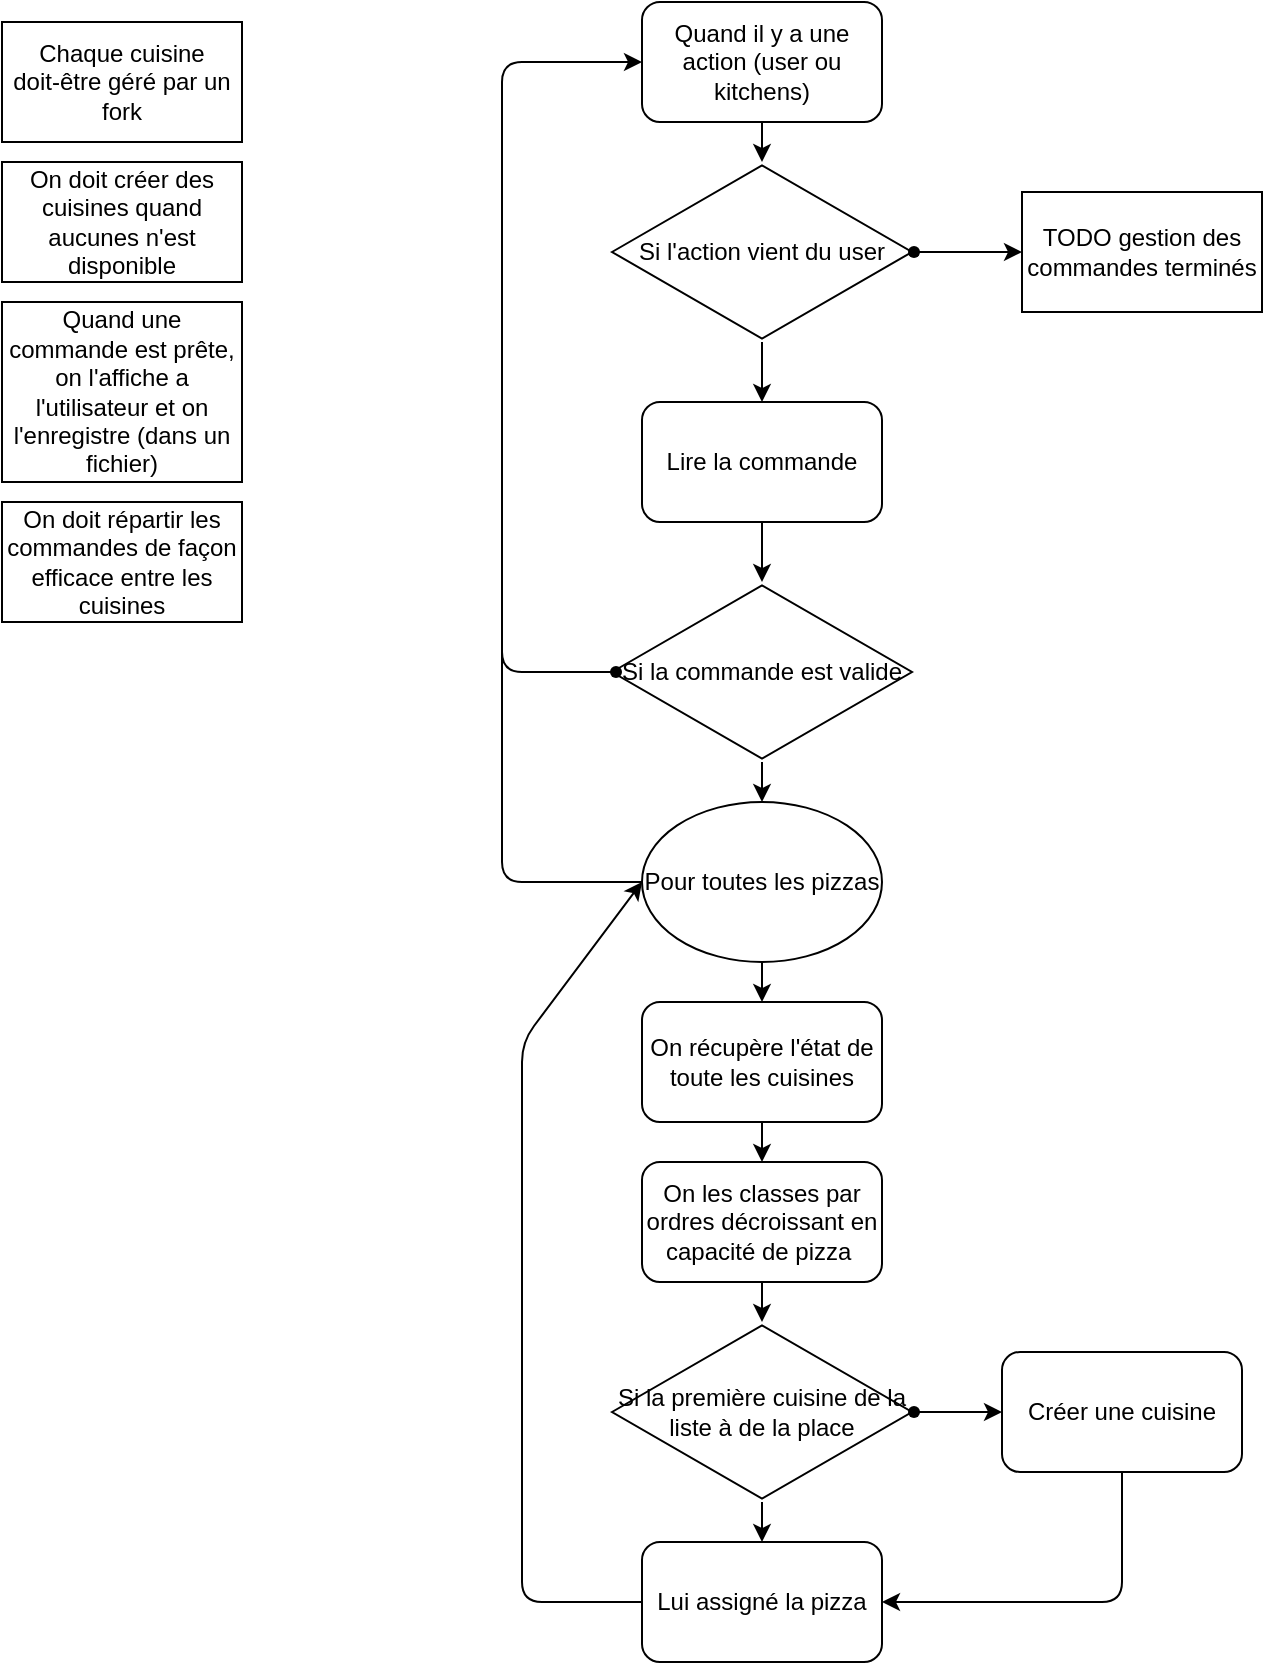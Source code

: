 <mxfile>
    <diagram id="73PKxH8_K4j8a9AKGKEh" name="Page-1">
        <mxGraphModel dx="733" dy="604" grid="1" gridSize="10" guides="1" tooltips="1" connect="1" arrows="1" fold="1" page="1" pageScale="1" pageWidth="850" pageHeight="1100" math="0" shadow="0">
            <root>
                <mxCell id="0"/>
                <mxCell id="1" parent="0"/>
                <mxCell id="3" value="Chaque cuisine doit-être géré par un fork" style="rounded=0;whiteSpace=wrap;html=1;" vertex="1" parent="1">
                    <mxGeometry x="20" y="70" width="120" height="60" as="geometry"/>
                </mxCell>
                <mxCell id="4" value="On doit créer des cuisines quand aucunes n'est disponible" style="rounded=0;whiteSpace=wrap;html=1;" vertex="1" parent="1">
                    <mxGeometry x="20" y="140" width="120" height="60" as="geometry"/>
                </mxCell>
                <mxCell id="5" value="Quand une commande est prête, on l'affiche a l'utilisateur et on l'enregistre (dans un fichier)" style="rounded=0;whiteSpace=wrap;html=1;" vertex="1" parent="1">
                    <mxGeometry x="20" y="210" width="120" height="90" as="geometry"/>
                </mxCell>
                <mxCell id="6" value="On doit répartir les commandes de façon efficace entre les cuisines" style="rounded=0;whiteSpace=wrap;html=1;" vertex="1" parent="1">
                    <mxGeometry x="20" y="310" width="120" height="60" as="geometry"/>
                </mxCell>
                <mxCell id="14" value="" style="edgeStyle=none;html=1;" edge="1" parent="1" source="7" target="12">
                    <mxGeometry relative="1" as="geometry"/>
                </mxCell>
                <mxCell id="7" value="Quand il y a une action (user ou kitchens)" style="rounded=1;whiteSpace=wrap;html=1;" vertex="1" parent="1">
                    <mxGeometry x="340" y="60" width="120" height="60" as="geometry"/>
                </mxCell>
                <mxCell id="21" value="" style="edgeStyle=none;html=1;" edge="1" parent="1" source="12" target="20">
                    <mxGeometry relative="1" as="geometry"/>
                </mxCell>
                <mxCell id="12" value="Si l'action vient du user" style="html=1;whiteSpace=wrap;aspect=fixed;shape=isoRectangle;" vertex="1" parent="1">
                    <mxGeometry x="325" y="140" width="150" height="90" as="geometry"/>
                </mxCell>
                <mxCell id="23" value="" style="edgeStyle=none;html=1;" edge="1" parent="1" source="20" target="22">
                    <mxGeometry relative="1" as="geometry"/>
                </mxCell>
                <mxCell id="20" value="Lire la commande" style="rounded=1;whiteSpace=wrap;html=1;" vertex="1" parent="1">
                    <mxGeometry x="340" y="260" width="120" height="60" as="geometry"/>
                </mxCell>
                <mxCell id="39" value="" style="edgeStyle=none;html=1;" edge="1" parent="1" source="22" target="33">
                    <mxGeometry relative="1" as="geometry"/>
                </mxCell>
                <mxCell id="22" value="Si la commande est valide" style="html=1;whiteSpace=wrap;aspect=fixed;shape=isoRectangle;" vertex="1" parent="1">
                    <mxGeometry x="325" y="350" width="150" height="90" as="geometry"/>
                </mxCell>
                <mxCell id="29" value="" style="edgeStyle=none;html=1;" edge="1" parent="1" source="26" target="28">
                    <mxGeometry relative="1" as="geometry"/>
                </mxCell>
                <mxCell id="26" value="On récupère l'état de toute les cuisines" style="rounded=1;whiteSpace=wrap;html=1;" vertex="1" parent="1">
                    <mxGeometry x="340" y="560" width="120" height="60" as="geometry"/>
                </mxCell>
                <mxCell id="41" value="" style="edgeStyle=none;html=1;" edge="1" parent="1" source="28" target="40">
                    <mxGeometry relative="1" as="geometry"/>
                </mxCell>
                <mxCell id="28" value="On les classes par ordres décroissant en capacité de pizza&amp;nbsp;" style="whiteSpace=wrap;html=1;rounded=1;" vertex="1" parent="1">
                    <mxGeometry x="340" y="640" width="120" height="60" as="geometry"/>
                </mxCell>
                <mxCell id="38" value="" style="edgeStyle=none;html=1;" edge="1" parent="1" source="33" target="26">
                    <mxGeometry relative="1" as="geometry"/>
                </mxCell>
                <mxCell id="33" value="Pour toutes les pizzas" style="ellipse;whiteSpace=wrap;html=1;" vertex="1" parent="1">
                    <mxGeometry x="340" y="460" width="120" height="80" as="geometry"/>
                </mxCell>
                <mxCell id="43" value="" style="edgeStyle=none;html=1;" edge="1" parent="1" source="40" target="42">
                    <mxGeometry relative="1" as="geometry"/>
                </mxCell>
                <mxCell id="49" value="" style="edgeStyle=none;html=1;" edge="1" parent="1" source="40" target="48">
                    <mxGeometry relative="1" as="geometry"/>
                </mxCell>
                <mxCell id="40" value="Si la première cuisine de la liste à de la place" style="html=1;whiteSpace=wrap;aspect=fixed;shape=isoRectangle;" vertex="1" parent="1">
                    <mxGeometry x="325" y="720" width="150" height="90" as="geometry"/>
                </mxCell>
                <mxCell id="42" value="Lui assigné la pizza" style="rounded=1;whiteSpace=wrap;html=1;" vertex="1" parent="1">
                    <mxGeometry x="340" y="830" width="120" height="60" as="geometry"/>
                </mxCell>
                <mxCell id="46" value="" style="endArrow=classic;html=1;entryX=0;entryY=0.5;entryDx=0;entryDy=0;" edge="1" parent="1" target="33">
                    <mxGeometry width="50" height="50" relative="1" as="geometry">
                        <mxPoint x="340" y="860" as="sourcePoint"/>
                        <mxPoint x="660" y="660" as="targetPoint"/>
                        <Array as="points">
                            <mxPoint x="280" y="860"/>
                            <mxPoint x="280" y="580"/>
                        </Array>
                    </mxGeometry>
                </mxCell>
                <mxCell id="47" value="" style="shape=waypoint;sketch=0;fillStyle=solid;size=6;pointerEvents=1;points=[];fillColor=none;resizable=0;rotatable=0;perimeter=centerPerimeter;snapToPoint=1;" vertex="1" parent="1">
                    <mxGeometry x="466" y="755" width="20" height="20" as="geometry"/>
                </mxCell>
                <mxCell id="50" style="edgeStyle=none;html=1;entryX=1;entryY=0.5;entryDx=0;entryDy=0;" edge="1" parent="1" source="48" target="42">
                    <mxGeometry relative="1" as="geometry">
                        <Array as="points">
                            <mxPoint x="580" y="860"/>
                        </Array>
                    </mxGeometry>
                </mxCell>
                <mxCell id="48" value="Créer une cuisine" style="rounded=1;whiteSpace=wrap;html=1;" vertex="1" parent="1">
                    <mxGeometry x="520" y="735" width="120" height="60" as="geometry"/>
                </mxCell>
                <mxCell id="51" value="" style="endArrow=classic;html=1;entryX=0;entryY=0.5;entryDx=0;entryDy=0;" edge="1" parent="1" target="7">
                    <mxGeometry width="50" height="50" relative="1" as="geometry">
                        <mxPoint x="340" y="500" as="sourcePoint"/>
                        <mxPoint x="490" y="330" as="targetPoint"/>
                        <Array as="points">
                            <mxPoint x="270" y="500"/>
                            <mxPoint x="270" y="90"/>
                        </Array>
                    </mxGeometry>
                </mxCell>
                <mxCell id="52" value="" style="endArrow=none;html=1;exitX=0.005;exitY=0.5;exitDx=0;exitDy=0;exitPerimeter=0;" edge="1" parent="1" source="22">
                    <mxGeometry width="50" height="50" relative="1" as="geometry">
                        <mxPoint x="430" y="350" as="sourcePoint"/>
                        <mxPoint x="270" y="370" as="targetPoint"/>
                        <Array as="points">
                            <mxPoint x="270" y="395"/>
                        </Array>
                    </mxGeometry>
                </mxCell>
                <mxCell id="53" value="" style="shape=waypoint;sketch=0;fillStyle=solid;size=6;pointerEvents=1;points=[];fillColor=none;resizable=0;rotatable=0;perimeter=centerPerimeter;snapToPoint=1;" vertex="1" parent="1">
                    <mxGeometry x="317" y="385" width="20" height="20" as="geometry"/>
                </mxCell>
                <mxCell id="56" value="" style="edgeStyle=none;html=1;entryX=0;entryY=0.5;entryDx=0;entryDy=0;" edge="1" parent="1" source="54" target="57">
                    <mxGeometry relative="1" as="geometry">
                        <mxPoint x="516" y="185" as="targetPoint"/>
                    </mxGeometry>
                </mxCell>
                <mxCell id="54" value="" style="shape=waypoint;sketch=0;fillStyle=solid;size=6;pointerEvents=1;points=[];fillColor=none;resizable=0;rotatable=0;perimeter=centerPerimeter;snapToPoint=1;" vertex="1" parent="1">
                    <mxGeometry x="466" y="175" width="20" height="20" as="geometry"/>
                </mxCell>
                <mxCell id="57" value="TODO gestion des commandes terminés" style="rounded=0;whiteSpace=wrap;html=1;" vertex="1" parent="1">
                    <mxGeometry x="530" y="155" width="120" height="60" as="geometry"/>
                </mxCell>
            </root>
        </mxGraphModel>
    </diagram>
</mxfile>